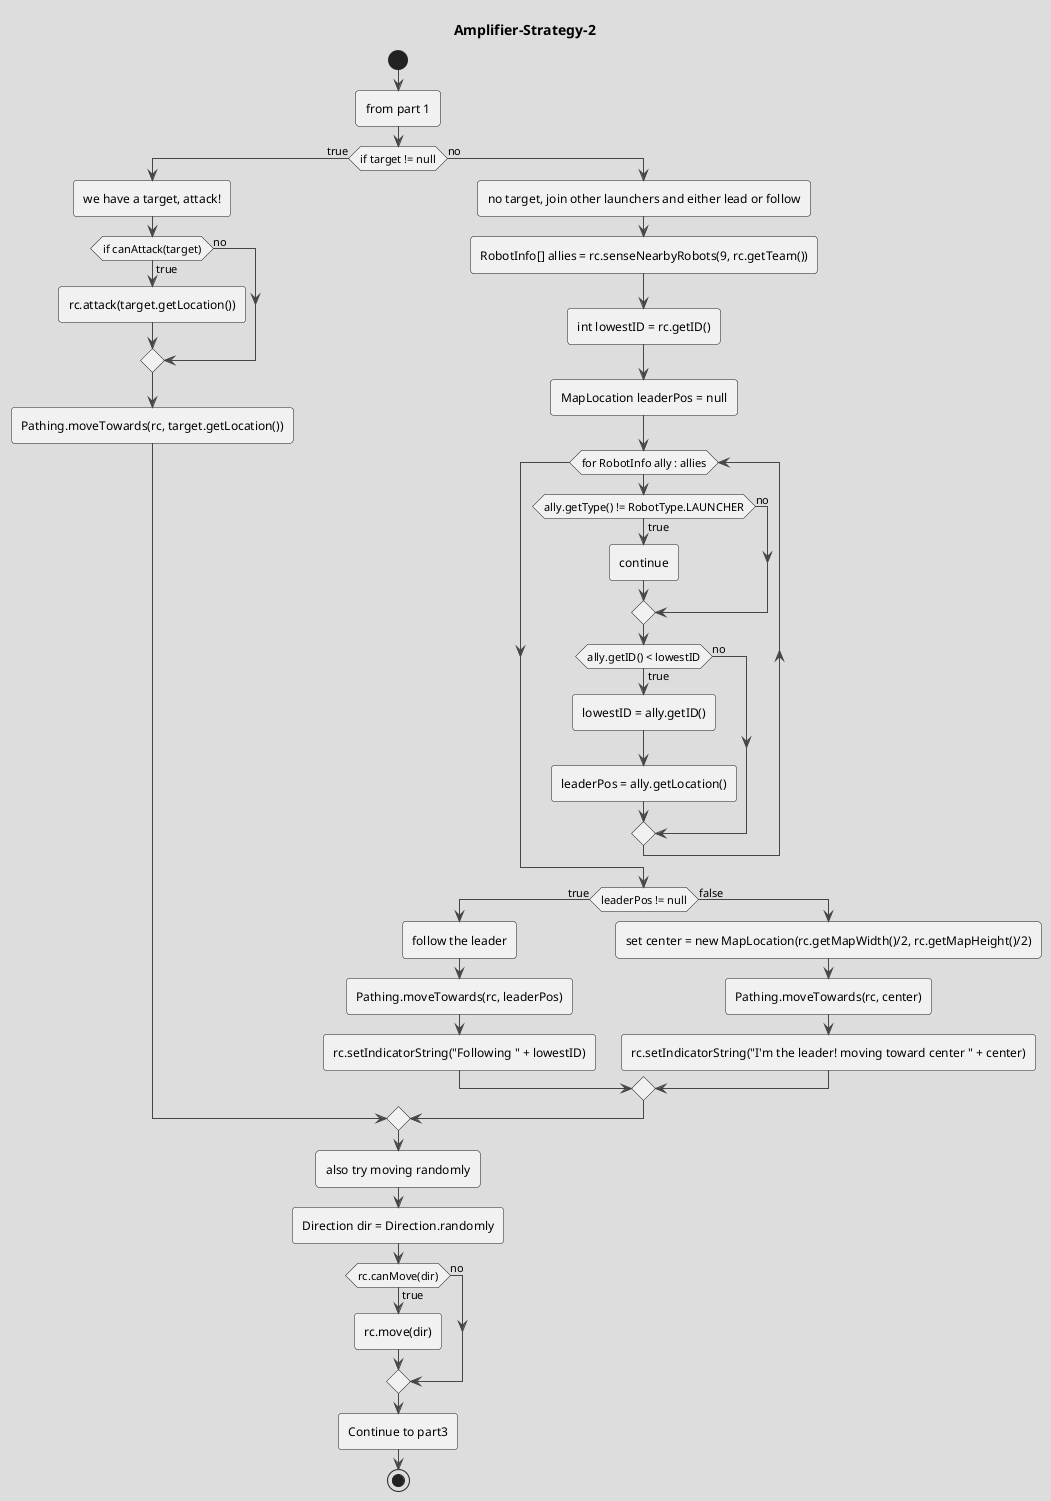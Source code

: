 @startuml Amplifier-Strategy-2
!theme toy 
title Amplifier-Strategy-2
start

:from part 1; 

if (if target != null) then (true)
    :we have a target, attack!; 
    if (if canAttack(target)) then (true)
        :rc.attack(target.getLocation()); 
    else (no)
    endif
    :Pathing.moveTowards(rc, target.getLocation());
else (no)
    :no target, join other launchers and either lead or follow; 
    :RobotInfo[] allies = rc.senseNearbyRobots(9, rc.getTeam());
    :int lowestID = rc.getID();
    :MapLocation leaderPos = null;
    while (for RobotInfo ally : allies)
        if (ally.getType() != RobotType.LAUNCHER) then (true)
            :continue;
        else (no)
        endif
        if (ally.getID() < lowestID) then (true)
            :lowestID = ally.getID();
            :leaderPos = ally.getLocation();
        else (no)
        endif
    endwhile
    if (leaderPos != null) then (true)
        :follow the leader;
        :Pathing.moveTowards(rc, leaderPos);
        :rc.setIndicatorString("Following " + lowestID);
    else (false)
        :set center = new MapLocation(rc.getMapWidth()/2, rc.getMapHeight()/2);
        :Pathing.moveTowards(rc, center);
        :rc.setIndicatorString("I'm the leader! moving toward center " + center);
    endif
endif
:also try moving randomly;
:Direction dir = Direction.randomly;
if (rc.canMove(dir)) then (true)
    :rc.move(dir);
else (no)
endif

:Continue to part3; 
stop
@enduml

' if (if hqLoc == null) then (true) 
'     :scanHQ hqLoc; 
' else (no)
' endif

' if (if turnCount == 2) then (true) 
'     :updateHeadquartersInfo(rc); 
' else (no)
' endif

' :Communication.clearObsoleteEnemies(rc);

' ' if (if goalLoc == null) then (true) 
' '     :setGoal(rc); 
' ' else (no)
' ' endif

' :try to attack someone;

' :int radius = rc.getType().actionRadiusSquared;
' :Team opponent = rc.getTeam().opponent();
' :RobotInfo[] enemies = rc.senseNearbyRobots(radius, opponent);

' if (enemies.length > 0) then (true)
'     :set target = getClosestWeakestEnemy(); 
' else (no)
' endif

' :Communication.tryWriteMessages(rc);


' if (if wellLoc == null) then (true) 
'     :scanWells wellLoc; 
' else (no)
' endif

' if (if wellLoc != null && canCollectResources(wellLoc, -1)) then (true) 
'     :collectResources(wellLoc); 
' else (no)
' endif

' :depositResource(rc, ADMANTIUM); 

' :depositResource(rc, MANA); 
